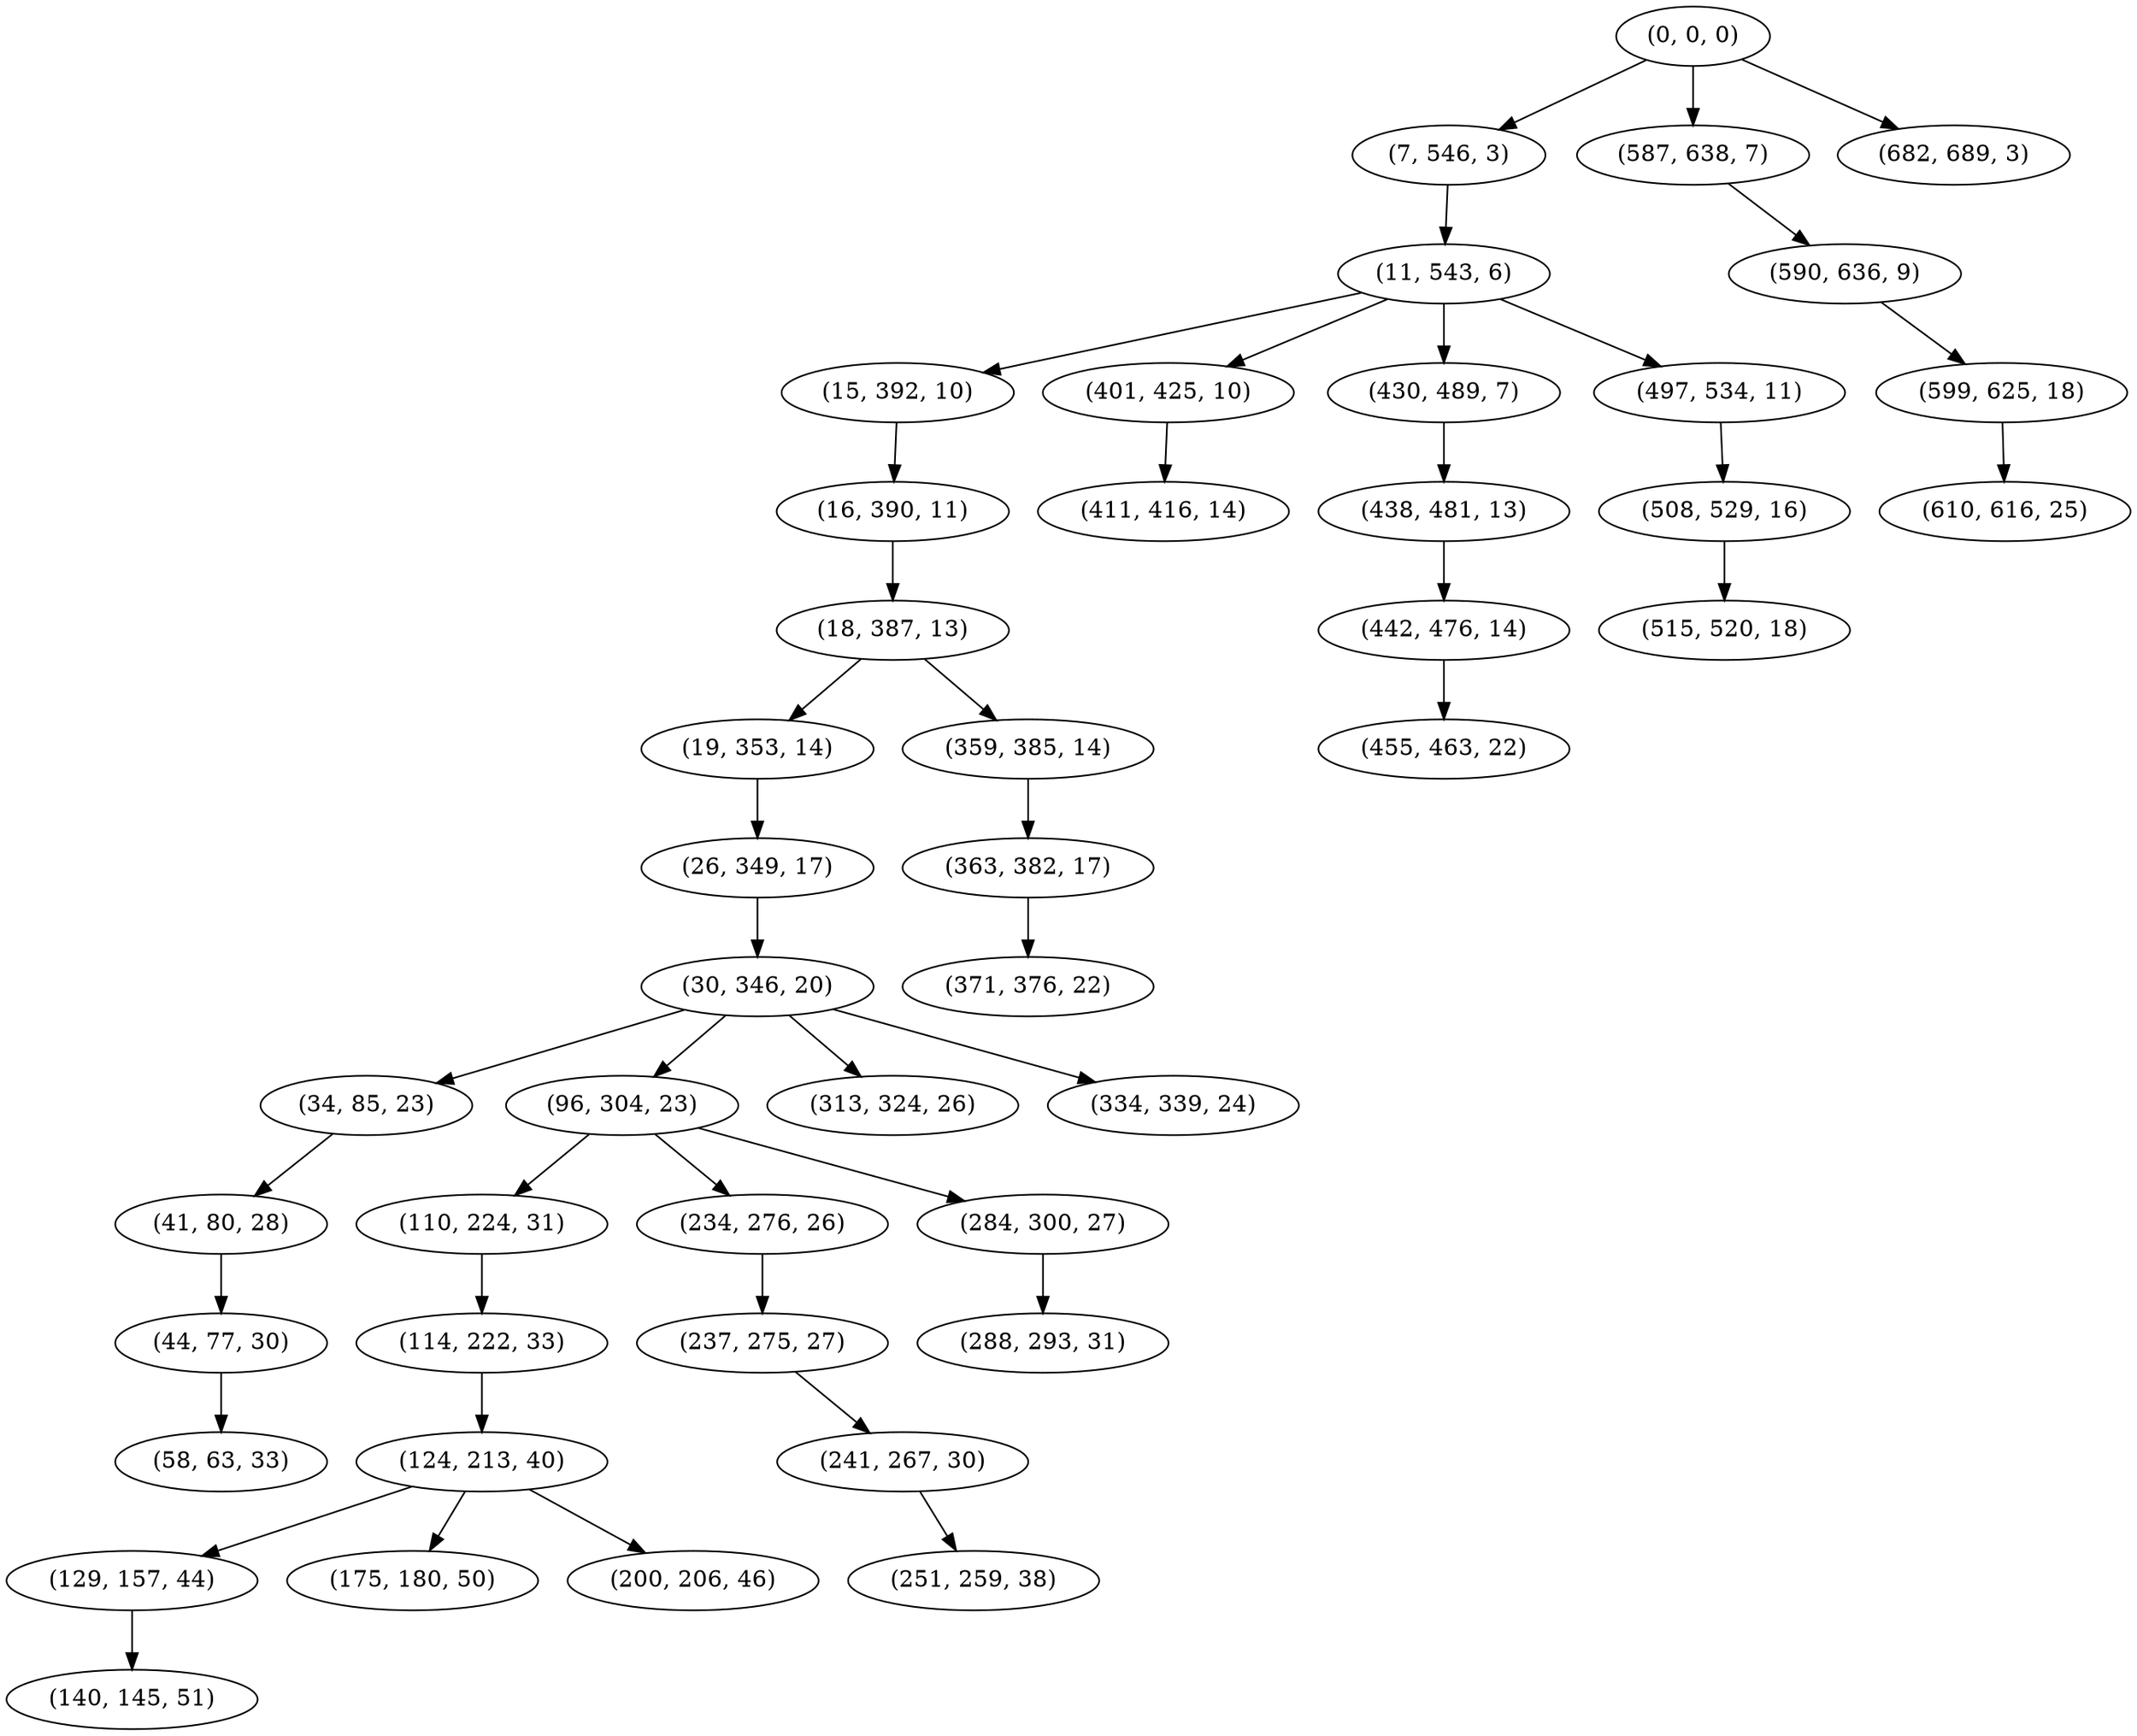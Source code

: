 digraph tree {
    "(0, 0, 0)";
    "(7, 546, 3)";
    "(11, 543, 6)";
    "(15, 392, 10)";
    "(16, 390, 11)";
    "(18, 387, 13)";
    "(19, 353, 14)";
    "(26, 349, 17)";
    "(30, 346, 20)";
    "(34, 85, 23)";
    "(41, 80, 28)";
    "(44, 77, 30)";
    "(58, 63, 33)";
    "(96, 304, 23)";
    "(110, 224, 31)";
    "(114, 222, 33)";
    "(124, 213, 40)";
    "(129, 157, 44)";
    "(140, 145, 51)";
    "(175, 180, 50)";
    "(200, 206, 46)";
    "(234, 276, 26)";
    "(237, 275, 27)";
    "(241, 267, 30)";
    "(251, 259, 38)";
    "(284, 300, 27)";
    "(288, 293, 31)";
    "(313, 324, 26)";
    "(334, 339, 24)";
    "(359, 385, 14)";
    "(363, 382, 17)";
    "(371, 376, 22)";
    "(401, 425, 10)";
    "(411, 416, 14)";
    "(430, 489, 7)";
    "(438, 481, 13)";
    "(442, 476, 14)";
    "(455, 463, 22)";
    "(497, 534, 11)";
    "(508, 529, 16)";
    "(515, 520, 18)";
    "(587, 638, 7)";
    "(590, 636, 9)";
    "(599, 625, 18)";
    "(610, 616, 25)";
    "(682, 689, 3)";
    "(0, 0, 0)" -> "(7, 546, 3)";
    "(0, 0, 0)" -> "(587, 638, 7)";
    "(0, 0, 0)" -> "(682, 689, 3)";
    "(7, 546, 3)" -> "(11, 543, 6)";
    "(11, 543, 6)" -> "(15, 392, 10)";
    "(11, 543, 6)" -> "(401, 425, 10)";
    "(11, 543, 6)" -> "(430, 489, 7)";
    "(11, 543, 6)" -> "(497, 534, 11)";
    "(15, 392, 10)" -> "(16, 390, 11)";
    "(16, 390, 11)" -> "(18, 387, 13)";
    "(18, 387, 13)" -> "(19, 353, 14)";
    "(18, 387, 13)" -> "(359, 385, 14)";
    "(19, 353, 14)" -> "(26, 349, 17)";
    "(26, 349, 17)" -> "(30, 346, 20)";
    "(30, 346, 20)" -> "(34, 85, 23)";
    "(30, 346, 20)" -> "(96, 304, 23)";
    "(30, 346, 20)" -> "(313, 324, 26)";
    "(30, 346, 20)" -> "(334, 339, 24)";
    "(34, 85, 23)" -> "(41, 80, 28)";
    "(41, 80, 28)" -> "(44, 77, 30)";
    "(44, 77, 30)" -> "(58, 63, 33)";
    "(96, 304, 23)" -> "(110, 224, 31)";
    "(96, 304, 23)" -> "(234, 276, 26)";
    "(96, 304, 23)" -> "(284, 300, 27)";
    "(110, 224, 31)" -> "(114, 222, 33)";
    "(114, 222, 33)" -> "(124, 213, 40)";
    "(124, 213, 40)" -> "(129, 157, 44)";
    "(124, 213, 40)" -> "(175, 180, 50)";
    "(124, 213, 40)" -> "(200, 206, 46)";
    "(129, 157, 44)" -> "(140, 145, 51)";
    "(234, 276, 26)" -> "(237, 275, 27)";
    "(237, 275, 27)" -> "(241, 267, 30)";
    "(241, 267, 30)" -> "(251, 259, 38)";
    "(284, 300, 27)" -> "(288, 293, 31)";
    "(359, 385, 14)" -> "(363, 382, 17)";
    "(363, 382, 17)" -> "(371, 376, 22)";
    "(401, 425, 10)" -> "(411, 416, 14)";
    "(430, 489, 7)" -> "(438, 481, 13)";
    "(438, 481, 13)" -> "(442, 476, 14)";
    "(442, 476, 14)" -> "(455, 463, 22)";
    "(497, 534, 11)" -> "(508, 529, 16)";
    "(508, 529, 16)" -> "(515, 520, 18)";
    "(587, 638, 7)" -> "(590, 636, 9)";
    "(590, 636, 9)" -> "(599, 625, 18)";
    "(599, 625, 18)" -> "(610, 616, 25)";
}
